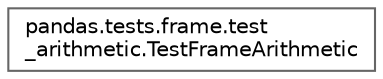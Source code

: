 digraph "Graphical Class Hierarchy"
{
 // LATEX_PDF_SIZE
  bgcolor="transparent";
  edge [fontname=Helvetica,fontsize=10,labelfontname=Helvetica,labelfontsize=10];
  node [fontname=Helvetica,fontsize=10,shape=box,height=0.2,width=0.4];
  rankdir="LR";
  Node0 [id="Node000000",label="pandas.tests.frame.test\l_arithmetic.TestFrameArithmetic",height=0.2,width=0.4,color="grey40", fillcolor="white", style="filled",URL="$df/d2a/classpandas_1_1tests_1_1frame_1_1test__arithmetic_1_1TestFrameArithmetic.html",tooltip=" "];
}
